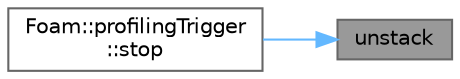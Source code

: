digraph "unstack"
{
 // LATEX_PDF_SIZE
  bgcolor="transparent";
  edge [fontname=Helvetica,fontsize=10,labelfontname=Helvetica,labelfontsize=10];
  node [fontname=Helvetica,fontsize=10,shape=box,height=0.2,width=0.4];
  rankdir="RL";
  Node1 [id="Node000001",label="unstack",height=0.2,width=0.4,color="gray40", fillcolor="grey60", style="filled", fontcolor="black",tooltip=" "];
  Node1 -> Node2 [id="edge1_Node000001_Node000002",dir="back",color="steelblue1",style="solid",tooltip=" "];
  Node2 [id="Node000002",label="Foam::profilingTrigger\l::stop",height=0.2,width=0.4,color="grey40", fillcolor="white", style="filled",URL="$classFoam_1_1profilingTrigger.html#a8c528baf37154d347366083f0f816846",tooltip=" "];
}
